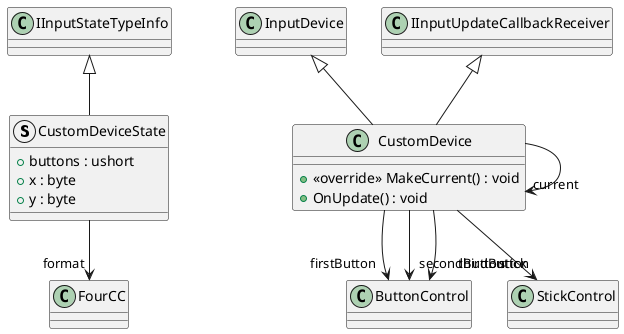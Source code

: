 @startuml
struct CustomDeviceState {
    + buttons : ushort
    + x : byte
    + y : byte
}
class CustomDevice {
    + <<override>> MakeCurrent() : void
    + OnUpdate() : void
}
IInputStateTypeInfo <|-- CustomDeviceState
CustomDeviceState --> "format" FourCC
InputDevice <|-- CustomDevice
IInputUpdateCallbackReceiver <|-- CustomDevice
CustomDevice --> "firstButton" ButtonControl
CustomDevice --> "secondButton" ButtonControl
CustomDevice --> "thirdButton" ButtonControl
CustomDevice --> "stick" StickControl
CustomDevice --> "current" CustomDevice
@enduml
